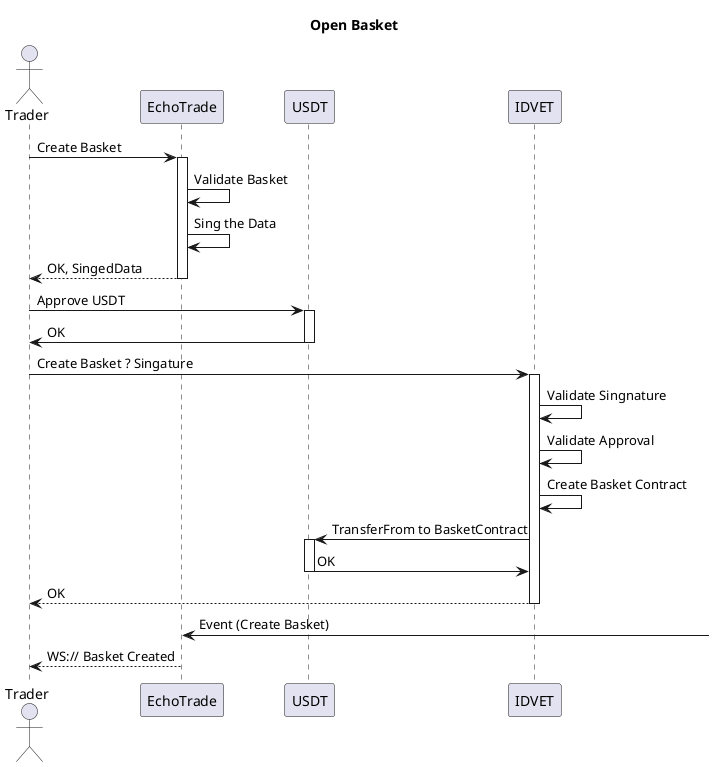 @startuml
title Open Basket

actor Trader
participant EchoTrade
participant USDT
participant IDVET

Trader -> EchoTrade : Create Basket
activate EchoTrade
EchoTrade -> EchoTrade : Validate Basket
EchoTrade -> EchoTrade : Sing the Data
EchoTrade --> Trader : OK, SingedData
deactivate EchoTrade
Trader -> USDT : Approve USDT
activate USDT
USDT -> Trader : OK
deactivate USDT
Trader -> IDVET : Create Basket ? Singature
activate IDVET
IDVET -> IDVET : Validate Singnature
IDVET -> IDVET : Validate Approval
IDVET -> IDVET : Create Basket Contract
IDVET -> USDT : TransferFrom to BasketContract
activate USDT
USDT -> IDVET : OK
deactivate USDT
IDVET --> Trader : OK
deactivate IDVET
EchoTrade <- : Event (Create Basket)
EchoTrade --> Trader : WS:// Basket Created
@enduml